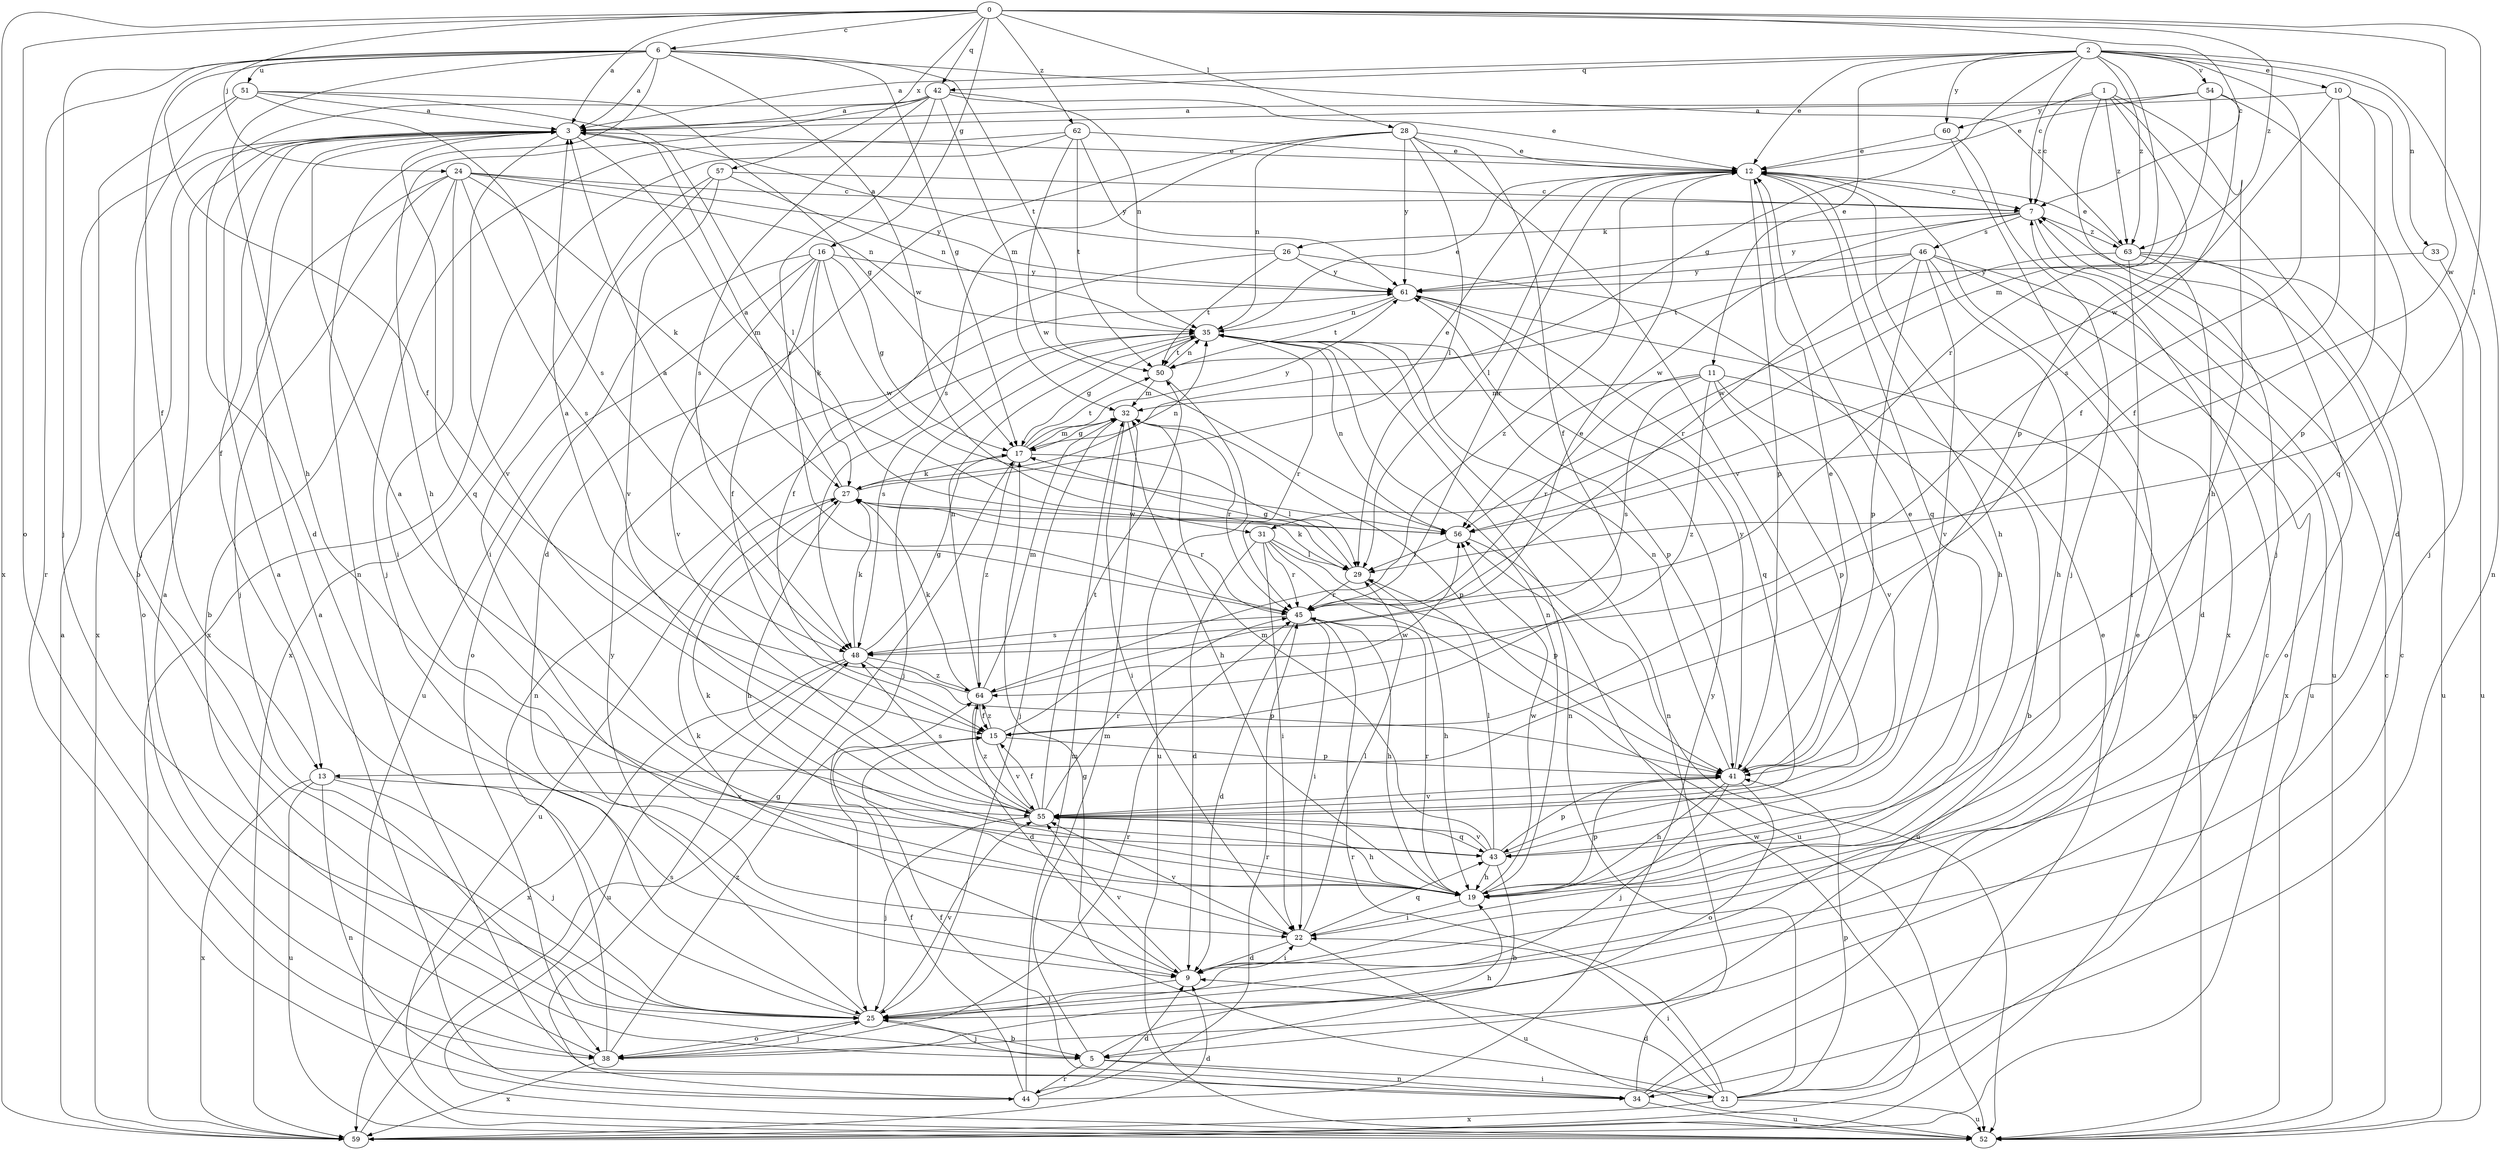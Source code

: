 strict digraph  {
0;
1;
2;
3;
5;
6;
7;
9;
10;
11;
12;
13;
15;
16;
17;
19;
21;
22;
24;
25;
26;
27;
28;
29;
31;
32;
33;
34;
35;
38;
41;
42;
43;
44;
45;
46;
48;
50;
51;
52;
54;
55;
56;
57;
59;
60;
61;
62;
63;
64;
0 -> 3  [label=a];
0 -> 6  [label=c];
0 -> 7  [label=c];
0 -> 16  [label=g];
0 -> 24  [label=j];
0 -> 28  [label=l];
0 -> 29  [label=l];
0 -> 38  [label=o];
0 -> 42  [label=q];
0 -> 56  [label=w];
0 -> 57  [label=x];
0 -> 59  [label=x];
0 -> 62  [label=z];
0 -> 63  [label=z];
1 -> 7  [label=c];
1 -> 9  [label=d];
1 -> 19  [label=h];
1 -> 25  [label=j];
1 -> 41  [label=p];
1 -> 60  [label=y];
1 -> 63  [label=z];
2 -> 3  [label=a];
2 -> 7  [label=c];
2 -> 10  [label=e];
2 -> 11  [label=e];
2 -> 12  [label=e];
2 -> 13  [label=f];
2 -> 17  [label=g];
2 -> 31  [label=m];
2 -> 33  [label=n];
2 -> 34  [label=n];
2 -> 42  [label=q];
2 -> 54  [label=v];
2 -> 60  [label=y];
2 -> 63  [label=z];
3 -> 12  [label=e];
3 -> 13  [label=f];
3 -> 31  [label=m];
3 -> 43  [label=q];
3 -> 55  [label=v];
3 -> 59  [label=x];
5 -> 19  [label=h];
5 -> 21  [label=i];
5 -> 25  [label=j];
5 -> 32  [label=m];
5 -> 34  [label=n];
5 -> 44  [label=r];
6 -> 3  [label=a];
6 -> 13  [label=f];
6 -> 15  [label=f];
6 -> 17  [label=g];
6 -> 19  [label=h];
6 -> 25  [label=j];
6 -> 34  [label=n];
6 -> 44  [label=r];
6 -> 50  [label=t];
6 -> 51  [label=u];
6 -> 56  [label=w];
6 -> 63  [label=z];
7 -> 26  [label=k];
7 -> 46  [label=s];
7 -> 52  [label=u];
7 -> 56  [label=w];
7 -> 61  [label=y];
7 -> 63  [label=z];
9 -> 22  [label=i];
9 -> 25  [label=j];
9 -> 27  [label=k];
9 -> 55  [label=v];
10 -> 3  [label=a];
10 -> 15  [label=f];
10 -> 25  [label=j];
10 -> 41  [label=p];
10 -> 56  [label=w];
11 -> 5  [label=b];
11 -> 32  [label=m];
11 -> 41  [label=p];
11 -> 45  [label=r];
11 -> 48  [label=s];
11 -> 55  [label=v];
11 -> 64  [label=z];
12 -> 7  [label=c];
12 -> 19  [label=h];
12 -> 29  [label=l];
12 -> 41  [label=p];
12 -> 43  [label=q];
12 -> 45  [label=r];
12 -> 64  [label=z];
13 -> 25  [label=j];
13 -> 34  [label=n];
13 -> 52  [label=u];
13 -> 55  [label=v];
13 -> 59  [label=x];
15 -> 41  [label=p];
15 -> 55  [label=v];
15 -> 56  [label=w];
15 -> 64  [label=z];
16 -> 15  [label=f];
16 -> 17  [label=g];
16 -> 27  [label=k];
16 -> 38  [label=o];
16 -> 52  [label=u];
16 -> 55  [label=v];
16 -> 56  [label=w];
16 -> 61  [label=y];
17 -> 27  [label=k];
17 -> 29  [label=l];
17 -> 32  [label=m];
17 -> 50  [label=t];
17 -> 61  [label=y];
17 -> 64  [label=z];
19 -> 22  [label=i];
19 -> 27  [label=k];
19 -> 35  [label=n];
19 -> 41  [label=p];
19 -> 45  [label=r];
19 -> 56  [label=w];
21 -> 7  [label=c];
21 -> 9  [label=d];
21 -> 12  [label=e];
21 -> 17  [label=g];
21 -> 22  [label=i];
21 -> 35  [label=n];
21 -> 41  [label=p];
21 -> 45  [label=r];
21 -> 52  [label=u];
21 -> 59  [label=x];
22 -> 9  [label=d];
22 -> 29  [label=l];
22 -> 43  [label=q];
22 -> 52  [label=u];
22 -> 55  [label=v];
24 -> 5  [label=b];
24 -> 7  [label=c];
24 -> 22  [label=i];
24 -> 25  [label=j];
24 -> 27  [label=k];
24 -> 35  [label=n];
24 -> 38  [label=o];
24 -> 48  [label=s];
24 -> 61  [label=y];
25 -> 3  [label=a];
25 -> 5  [label=b];
25 -> 38  [label=o];
25 -> 55  [label=v];
25 -> 61  [label=y];
26 -> 3  [label=a];
26 -> 15  [label=f];
26 -> 19  [label=h];
26 -> 50  [label=t];
26 -> 61  [label=y];
27 -> 3  [label=a];
27 -> 12  [label=e];
27 -> 19  [label=h];
27 -> 35  [label=n];
27 -> 45  [label=r];
27 -> 52  [label=u];
27 -> 56  [label=w];
28 -> 9  [label=d];
28 -> 12  [label=e];
28 -> 15  [label=f];
28 -> 29  [label=l];
28 -> 35  [label=n];
28 -> 48  [label=s];
28 -> 55  [label=v];
28 -> 61  [label=y];
29 -> 17  [label=g];
29 -> 19  [label=h];
29 -> 27  [label=k];
29 -> 45  [label=r];
31 -> 9  [label=d];
31 -> 22  [label=i];
31 -> 29  [label=l];
31 -> 41  [label=p];
31 -> 45  [label=r];
31 -> 52  [label=u];
32 -> 17  [label=g];
32 -> 19  [label=h];
32 -> 22  [label=i];
32 -> 25  [label=j];
32 -> 41  [label=p];
32 -> 45  [label=r];
33 -> 52  [label=u];
33 -> 61  [label=y];
34 -> 7  [label=c];
34 -> 12  [label=e];
34 -> 15  [label=f];
34 -> 35  [label=n];
34 -> 52  [label=u];
35 -> 12  [label=e];
35 -> 17  [label=g];
35 -> 25  [label=j];
35 -> 41  [label=p];
35 -> 45  [label=r];
35 -> 48  [label=s];
35 -> 50  [label=t];
38 -> 3  [label=a];
38 -> 25  [label=j];
38 -> 35  [label=n];
38 -> 45  [label=r];
38 -> 59  [label=x];
38 -> 64  [label=z];
41 -> 12  [label=e];
41 -> 19  [label=h];
41 -> 25  [label=j];
41 -> 35  [label=n];
41 -> 38  [label=o];
41 -> 55  [label=v];
41 -> 61  [label=y];
42 -> 3  [label=a];
42 -> 9  [label=d];
42 -> 12  [label=e];
42 -> 19  [label=h];
42 -> 32  [label=m];
42 -> 35  [label=n];
42 -> 45  [label=r];
42 -> 48  [label=s];
43 -> 3  [label=a];
43 -> 5  [label=b];
43 -> 12  [label=e];
43 -> 19  [label=h];
43 -> 29  [label=l];
43 -> 32  [label=m];
43 -> 41  [label=p];
43 -> 55  [label=v];
44 -> 3  [label=a];
44 -> 9  [label=d];
44 -> 15  [label=f];
44 -> 32  [label=m];
44 -> 45  [label=r];
44 -> 48  [label=s];
44 -> 61  [label=y];
45 -> 3  [label=a];
45 -> 9  [label=d];
45 -> 19  [label=h];
45 -> 22  [label=i];
45 -> 48  [label=s];
46 -> 19  [label=h];
46 -> 41  [label=p];
46 -> 45  [label=r];
46 -> 50  [label=t];
46 -> 52  [label=u];
46 -> 55  [label=v];
46 -> 59  [label=x];
46 -> 61  [label=y];
48 -> 17  [label=g];
48 -> 27  [label=k];
48 -> 41  [label=p];
48 -> 52  [label=u];
48 -> 59  [label=x];
48 -> 64  [label=z];
50 -> 32  [label=m];
50 -> 35  [label=n];
50 -> 52  [label=u];
51 -> 3  [label=a];
51 -> 5  [label=b];
51 -> 17  [label=g];
51 -> 25  [label=j];
51 -> 29  [label=l];
51 -> 48  [label=s];
52 -> 7  [label=c];
54 -> 3  [label=a];
54 -> 12  [label=e];
54 -> 43  [label=q];
54 -> 45  [label=r];
54 -> 48  [label=s];
55 -> 15  [label=f];
55 -> 19  [label=h];
55 -> 25  [label=j];
55 -> 43  [label=q];
55 -> 45  [label=r];
55 -> 48  [label=s];
55 -> 50  [label=t];
55 -> 64  [label=z];
56 -> 29  [label=l];
56 -> 35  [label=n];
56 -> 52  [label=u];
57 -> 7  [label=c];
57 -> 22  [label=i];
57 -> 35  [label=n];
57 -> 55  [label=v];
57 -> 59  [label=x];
59 -> 3  [label=a];
59 -> 9  [label=d];
59 -> 17  [label=g];
59 -> 56  [label=w];
60 -> 12  [label=e];
60 -> 25  [label=j];
60 -> 59  [label=x];
61 -> 35  [label=n];
61 -> 43  [label=q];
61 -> 50  [label=t];
61 -> 52  [label=u];
62 -> 12  [label=e];
62 -> 25  [label=j];
62 -> 50  [label=t];
62 -> 56  [label=w];
62 -> 59  [label=x];
62 -> 61  [label=y];
63 -> 9  [label=d];
63 -> 12  [label=e];
63 -> 22  [label=i];
63 -> 38  [label=o];
63 -> 52  [label=u];
63 -> 56  [label=w];
64 -> 3  [label=a];
64 -> 9  [label=d];
64 -> 12  [label=e];
64 -> 15  [label=f];
64 -> 27  [label=k];
64 -> 32  [label=m];
64 -> 35  [label=n];
}
